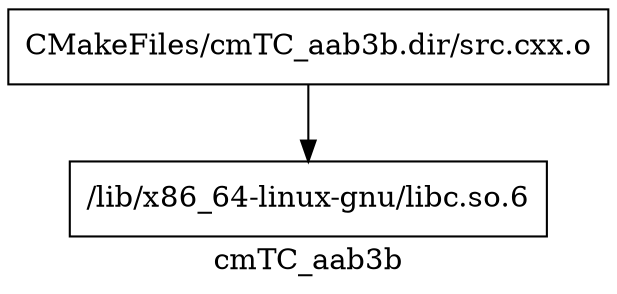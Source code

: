 digraph "cmTC_aab3b" {
	label="cmTC_aab3b";

	Node0x55917c5175a8 [shape=record,shape=record,label="{CMakeFiles/cmTC_aab3b.dir/src.cxx.o}"];
	Node0x55917c5175a8 -> Node0x55917c518038;
	Node0x55917c518038 [shape=record,shape=record,label="{/lib/x86_64-linux-gnu/libc.so.6}"];
}
